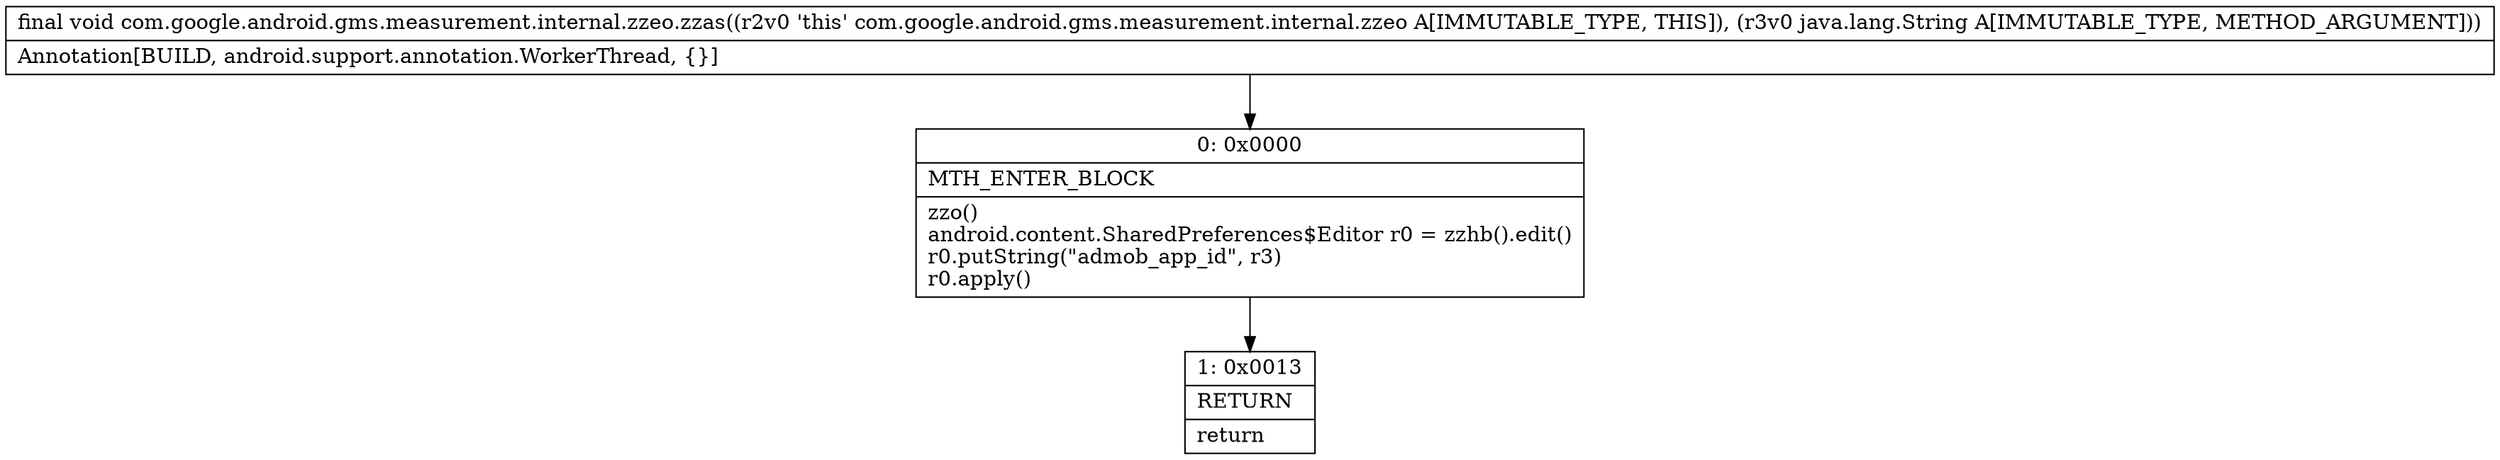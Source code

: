 digraph "CFG forcom.google.android.gms.measurement.internal.zzeo.zzas(Ljava\/lang\/String;)V" {
Node_0 [shape=record,label="{0\:\ 0x0000|MTH_ENTER_BLOCK\l|zzo()\landroid.content.SharedPreferences$Editor r0 = zzhb().edit()\lr0.putString(\"admob_app_id\", r3)\lr0.apply()\l}"];
Node_1 [shape=record,label="{1\:\ 0x0013|RETURN\l|return\l}"];
MethodNode[shape=record,label="{final void com.google.android.gms.measurement.internal.zzeo.zzas((r2v0 'this' com.google.android.gms.measurement.internal.zzeo A[IMMUTABLE_TYPE, THIS]), (r3v0 java.lang.String A[IMMUTABLE_TYPE, METHOD_ARGUMENT]))  | Annotation[BUILD, android.support.annotation.WorkerThread, \{\}]\l}"];
MethodNode -> Node_0;
Node_0 -> Node_1;
}

